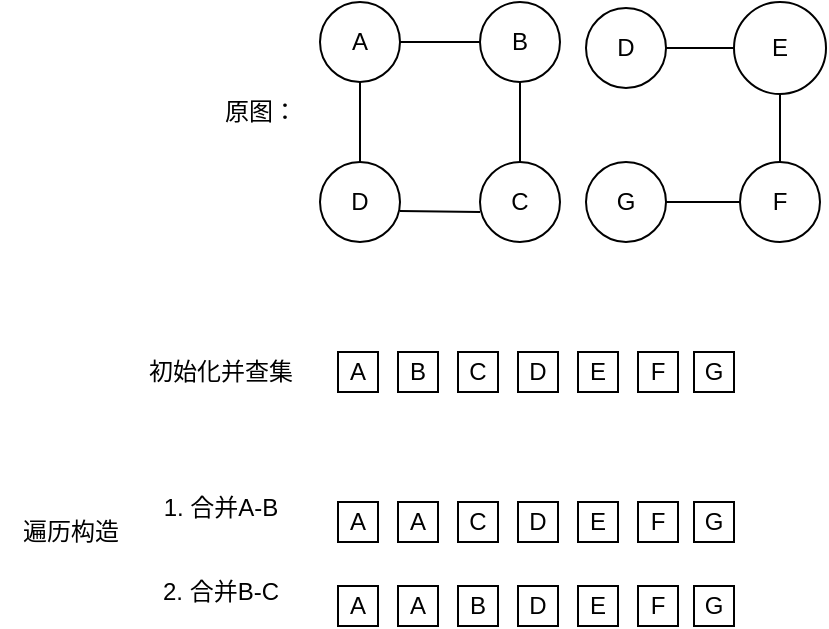 <mxfile version="21.6.6" type="github">
  <diagram name="Page-1" id="-oEIKSZUtXxy4W6JQqp0">
    <mxGraphModel dx="842" dy="457" grid="1" gridSize="10" guides="1" tooltips="1" connect="1" arrows="1" fold="1" page="1" pageScale="1" pageWidth="827" pageHeight="1169" math="0" shadow="0">
      <root>
        <mxCell id="0" />
        <mxCell id="1" parent="0" />
        <mxCell id="hzjN84aZJDGcMtRYpI13-1" value="A" style="ellipse;whiteSpace=wrap;html=1;aspect=fixed;" vertex="1" parent="1">
          <mxGeometry x="160" y="280" width="40" height="40" as="geometry" />
        </mxCell>
        <mxCell id="hzjN84aZJDGcMtRYpI13-2" value="B" style="ellipse;whiteSpace=wrap;html=1;aspect=fixed;" vertex="1" parent="1">
          <mxGeometry x="240" y="280" width="40" height="40" as="geometry" />
        </mxCell>
        <mxCell id="hzjN84aZJDGcMtRYpI13-3" value="D" style="ellipse;whiteSpace=wrap;html=1;aspect=fixed;" vertex="1" parent="1">
          <mxGeometry x="293" y="283" width="40" height="40" as="geometry" />
        </mxCell>
        <mxCell id="hzjN84aZJDGcMtRYpI13-4" value="E" style="ellipse;whiteSpace=wrap;html=1;aspect=fixed;" vertex="1" parent="1">
          <mxGeometry x="367" y="280" width="46" height="46" as="geometry" />
        </mxCell>
        <mxCell id="hzjN84aZJDGcMtRYpI13-5" value="D" style="ellipse;whiteSpace=wrap;html=1;aspect=fixed;" vertex="1" parent="1">
          <mxGeometry x="160" y="360" width="40" height="40" as="geometry" />
        </mxCell>
        <mxCell id="hzjN84aZJDGcMtRYpI13-6" value="C" style="ellipse;whiteSpace=wrap;html=1;aspect=fixed;" vertex="1" parent="1">
          <mxGeometry x="240" y="360" width="40" height="40" as="geometry" />
        </mxCell>
        <mxCell id="hzjN84aZJDGcMtRYpI13-7" value="G" style="ellipse;whiteSpace=wrap;html=1;aspect=fixed;" vertex="1" parent="1">
          <mxGeometry x="293" y="360" width="40" height="40" as="geometry" />
        </mxCell>
        <mxCell id="hzjN84aZJDGcMtRYpI13-8" value="F" style="ellipse;whiteSpace=wrap;html=1;aspect=fixed;" vertex="1" parent="1">
          <mxGeometry x="370" y="360" width="40" height="40" as="geometry" />
        </mxCell>
        <mxCell id="hzjN84aZJDGcMtRYpI13-11" value="" style="endArrow=none;html=1;rounded=0;entryX=0;entryY=0.5;entryDx=0;entryDy=0;exitX=1;exitY=0.5;exitDx=0;exitDy=0;" edge="1" parent="1" source="hzjN84aZJDGcMtRYpI13-1" target="hzjN84aZJDGcMtRYpI13-2">
          <mxGeometry width="50" height="50" relative="1" as="geometry">
            <mxPoint x="200" y="210" as="sourcePoint" />
            <mxPoint x="250" y="160" as="targetPoint" />
          </mxGeometry>
        </mxCell>
        <mxCell id="hzjN84aZJDGcMtRYpI13-13" value="" style="endArrow=none;html=1;rounded=0;exitX=1;exitY=0.5;exitDx=0;exitDy=0;" edge="1" parent="1">
          <mxGeometry width="50" height="50" relative="1" as="geometry">
            <mxPoint x="200" y="384.5" as="sourcePoint" />
            <mxPoint x="240" y="385" as="targetPoint" />
          </mxGeometry>
        </mxCell>
        <mxCell id="hzjN84aZJDGcMtRYpI13-14" value="" style="endArrow=none;html=1;rounded=0;entryX=0.5;entryY=0;entryDx=0;entryDy=0;exitX=0.5;exitY=1;exitDx=0;exitDy=0;" edge="1" parent="1" source="hzjN84aZJDGcMtRYpI13-1" target="hzjN84aZJDGcMtRYpI13-5">
          <mxGeometry width="50" height="50" relative="1" as="geometry">
            <mxPoint x="220" y="220" as="sourcePoint" />
            <mxPoint x="270" y="220" as="targetPoint" />
          </mxGeometry>
        </mxCell>
        <mxCell id="hzjN84aZJDGcMtRYpI13-15" value="" style="endArrow=none;html=1;rounded=0;entryX=0.5;entryY=0;entryDx=0;entryDy=0;exitX=0.5;exitY=1;exitDx=0;exitDy=0;" edge="1" parent="1" source="hzjN84aZJDGcMtRYpI13-2" target="hzjN84aZJDGcMtRYpI13-6">
          <mxGeometry width="50" height="50" relative="1" as="geometry">
            <mxPoint x="230" y="230" as="sourcePoint" />
            <mxPoint x="280" y="230" as="targetPoint" />
          </mxGeometry>
        </mxCell>
        <mxCell id="hzjN84aZJDGcMtRYpI13-16" value="" style="endArrow=none;html=1;rounded=0;exitX=1;exitY=0.5;exitDx=0;exitDy=0;entryX=0;entryY=0.5;entryDx=0;entryDy=0;" edge="1" parent="1" source="hzjN84aZJDGcMtRYpI13-3" target="hzjN84aZJDGcMtRYpI13-4">
          <mxGeometry width="50" height="50" relative="1" as="geometry">
            <mxPoint x="433" y="207.5" as="sourcePoint" />
            <mxPoint x="473" y="208" as="targetPoint" />
          </mxGeometry>
        </mxCell>
        <mxCell id="hzjN84aZJDGcMtRYpI13-17" value="" style="endArrow=none;html=1;rounded=0;entryX=0;entryY=0.5;entryDx=0;entryDy=0;exitX=1;exitY=0.5;exitDx=0;exitDy=0;" edge="1" parent="1" source="hzjN84aZJDGcMtRYpI13-7" target="hzjN84aZJDGcMtRYpI13-8">
          <mxGeometry width="50" height="50" relative="1" as="geometry">
            <mxPoint x="343" y="375" as="sourcePoint" />
            <mxPoint x="473" y="394.5" as="targetPoint" />
          </mxGeometry>
        </mxCell>
        <mxCell id="hzjN84aZJDGcMtRYpI13-18" value="" style="endArrow=none;html=1;rounded=0;entryX=0.5;entryY=1;entryDx=0;entryDy=0;exitX=0.5;exitY=0;exitDx=0;exitDy=0;" edge="1" parent="1" source="hzjN84aZJDGcMtRYpI13-8" target="hzjN84aZJDGcMtRYpI13-4">
          <mxGeometry width="50" height="50" relative="1" as="geometry">
            <mxPoint x="213" y="268" as="sourcePoint" />
            <mxPoint x="263" y="268" as="targetPoint" />
          </mxGeometry>
        </mxCell>
        <mxCell id="hzjN84aZJDGcMtRYpI13-20" value="原图：" style="text;html=1;align=center;verticalAlign=middle;resizable=0;points=[];autosize=1;strokeColor=none;fillColor=none;fontFamily=Comic Sans MS;" vertex="1" parent="1">
          <mxGeometry x="100" y="320" width="60" height="30" as="geometry" />
        </mxCell>
        <mxCell id="hzjN84aZJDGcMtRYpI13-21" value="初始化并查集" style="text;html=1;align=center;verticalAlign=middle;resizable=0;points=[];autosize=1;strokeColor=none;fillColor=none;" vertex="1" parent="1">
          <mxGeometry x="60" y="450" width="100" height="30" as="geometry" />
        </mxCell>
        <mxCell id="hzjN84aZJDGcMtRYpI13-23" value="A" style="rounded=0;whiteSpace=wrap;html=1;" vertex="1" parent="1">
          <mxGeometry x="169" y="455" width="20" height="20" as="geometry" />
        </mxCell>
        <mxCell id="hzjN84aZJDGcMtRYpI13-24" value="B" style="rounded=0;whiteSpace=wrap;html=1;" vertex="1" parent="1">
          <mxGeometry x="199" y="455" width="20" height="20" as="geometry" />
        </mxCell>
        <mxCell id="hzjN84aZJDGcMtRYpI13-25" value="C" style="rounded=0;whiteSpace=wrap;html=1;" vertex="1" parent="1">
          <mxGeometry x="229" y="455" width="20" height="20" as="geometry" />
        </mxCell>
        <mxCell id="hzjN84aZJDGcMtRYpI13-26" value="D" style="rounded=0;whiteSpace=wrap;html=1;" vertex="1" parent="1">
          <mxGeometry x="259" y="455" width="20" height="20" as="geometry" />
        </mxCell>
        <mxCell id="hzjN84aZJDGcMtRYpI13-27" value="E" style="rounded=0;whiteSpace=wrap;html=1;" vertex="1" parent="1">
          <mxGeometry x="289" y="455" width="20" height="20" as="geometry" />
        </mxCell>
        <mxCell id="hzjN84aZJDGcMtRYpI13-28" value="F" style="rounded=0;whiteSpace=wrap;html=1;" vertex="1" parent="1">
          <mxGeometry x="319" y="455" width="20" height="20" as="geometry" />
        </mxCell>
        <mxCell id="hzjN84aZJDGcMtRYpI13-29" value="G" style="rounded=0;whiteSpace=wrap;html=1;" vertex="1" parent="1">
          <mxGeometry x="347" y="455" width="20" height="20" as="geometry" />
        </mxCell>
        <mxCell id="hzjN84aZJDGcMtRYpI13-30" value="遍历构造" style="text;html=1;align=center;verticalAlign=middle;resizable=0;points=[];autosize=1;strokeColor=none;fillColor=none;" vertex="1" parent="1">
          <mxGeometry y="530" width="70" height="30" as="geometry" />
        </mxCell>
        <mxCell id="hzjN84aZJDGcMtRYpI13-31" value="1. 合并A-B" style="text;html=1;align=center;verticalAlign=middle;resizable=0;points=[];autosize=1;strokeColor=none;fillColor=none;" vertex="1" parent="1">
          <mxGeometry x="70" y="518" width="80" height="30" as="geometry" />
        </mxCell>
        <mxCell id="hzjN84aZJDGcMtRYpI13-32" value="A" style="rounded=0;whiteSpace=wrap;html=1;" vertex="1" parent="1">
          <mxGeometry x="169" y="530" width="20" height="20" as="geometry" />
        </mxCell>
        <mxCell id="hzjN84aZJDGcMtRYpI13-33" value="A" style="rounded=0;whiteSpace=wrap;html=1;" vertex="1" parent="1">
          <mxGeometry x="199" y="530" width="20" height="20" as="geometry" />
        </mxCell>
        <mxCell id="hzjN84aZJDGcMtRYpI13-34" value="C" style="rounded=0;whiteSpace=wrap;html=1;" vertex="1" parent="1">
          <mxGeometry x="229" y="530" width="20" height="20" as="geometry" />
        </mxCell>
        <mxCell id="hzjN84aZJDGcMtRYpI13-35" value="D" style="rounded=0;whiteSpace=wrap;html=1;" vertex="1" parent="1">
          <mxGeometry x="259" y="530" width="20" height="20" as="geometry" />
        </mxCell>
        <mxCell id="hzjN84aZJDGcMtRYpI13-36" value="E" style="rounded=0;whiteSpace=wrap;html=1;" vertex="1" parent="1">
          <mxGeometry x="289" y="530" width="20" height="20" as="geometry" />
        </mxCell>
        <mxCell id="hzjN84aZJDGcMtRYpI13-37" value="F" style="rounded=0;whiteSpace=wrap;html=1;" vertex="1" parent="1">
          <mxGeometry x="319" y="530" width="20" height="20" as="geometry" />
        </mxCell>
        <mxCell id="hzjN84aZJDGcMtRYpI13-38" value="G" style="rounded=0;whiteSpace=wrap;html=1;" vertex="1" parent="1">
          <mxGeometry x="347" y="530" width="20" height="20" as="geometry" />
        </mxCell>
        <mxCell id="hzjN84aZJDGcMtRYpI13-39" value="2. 合并B-C" style="text;html=1;align=center;verticalAlign=middle;resizable=0;points=[];autosize=1;strokeColor=none;fillColor=none;" vertex="1" parent="1">
          <mxGeometry x="70" y="560" width="80" height="30" as="geometry" />
        </mxCell>
        <mxCell id="hzjN84aZJDGcMtRYpI13-40" value="A" style="rounded=0;whiteSpace=wrap;html=1;" vertex="1" parent="1">
          <mxGeometry x="169" y="572" width="20" height="20" as="geometry" />
        </mxCell>
        <mxCell id="hzjN84aZJDGcMtRYpI13-41" value="A" style="rounded=0;whiteSpace=wrap;html=1;" vertex="1" parent="1">
          <mxGeometry x="199" y="572" width="20" height="20" as="geometry" />
        </mxCell>
        <mxCell id="hzjN84aZJDGcMtRYpI13-42" value="B" style="rounded=0;whiteSpace=wrap;html=1;" vertex="1" parent="1">
          <mxGeometry x="229" y="572" width="20" height="20" as="geometry" />
        </mxCell>
        <mxCell id="hzjN84aZJDGcMtRYpI13-43" value="D" style="rounded=0;whiteSpace=wrap;html=1;" vertex="1" parent="1">
          <mxGeometry x="259" y="572" width="20" height="20" as="geometry" />
        </mxCell>
        <mxCell id="hzjN84aZJDGcMtRYpI13-44" value="E" style="rounded=0;whiteSpace=wrap;html=1;" vertex="1" parent="1">
          <mxGeometry x="289" y="572" width="20" height="20" as="geometry" />
        </mxCell>
        <mxCell id="hzjN84aZJDGcMtRYpI13-45" value="F" style="rounded=0;whiteSpace=wrap;html=1;" vertex="1" parent="1">
          <mxGeometry x="319" y="572" width="20" height="20" as="geometry" />
        </mxCell>
        <mxCell id="hzjN84aZJDGcMtRYpI13-46" value="G" style="rounded=0;whiteSpace=wrap;html=1;" vertex="1" parent="1">
          <mxGeometry x="347" y="572" width="20" height="20" as="geometry" />
        </mxCell>
      </root>
    </mxGraphModel>
  </diagram>
</mxfile>
